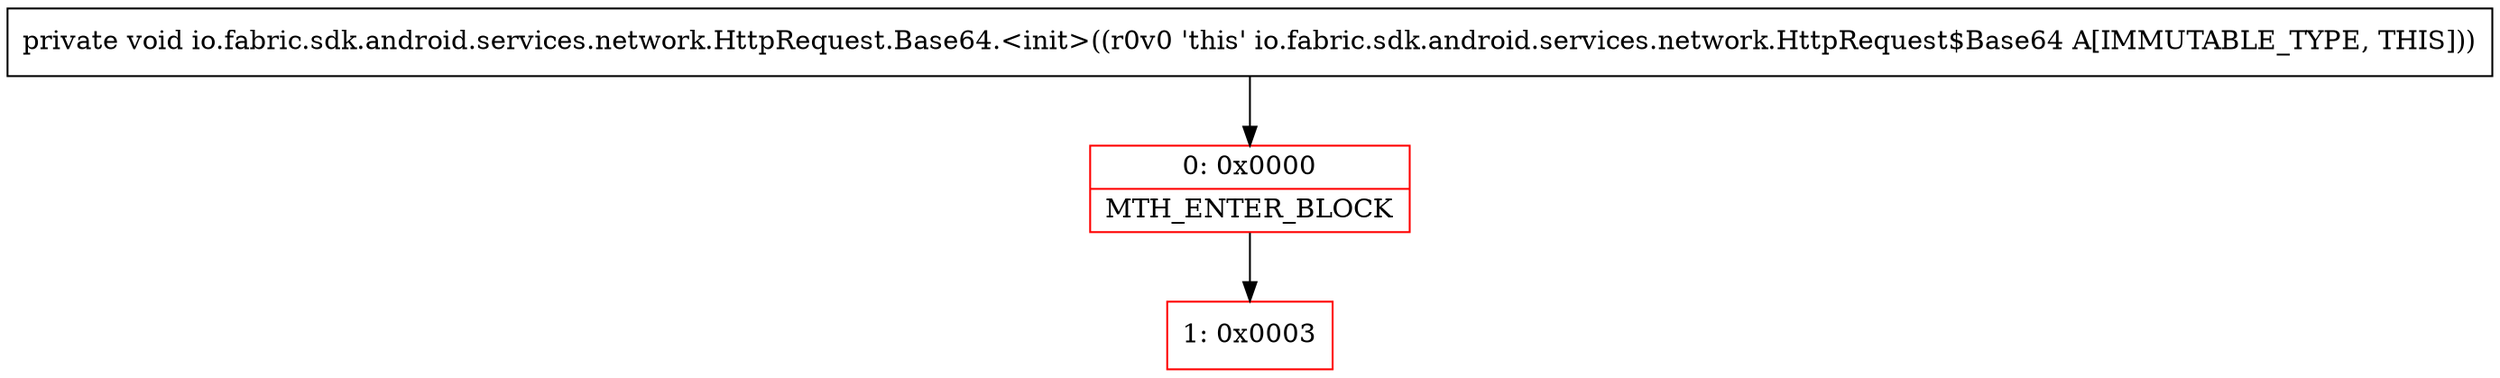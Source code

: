 digraph "CFG forio.fabric.sdk.android.services.network.HttpRequest.Base64.\<init\>()V" {
subgraph cluster_Region_1382229907 {
label = "R(0)";
node [shape=record,color=blue];
}
Node_0 [shape=record,color=red,label="{0\:\ 0x0000|MTH_ENTER_BLOCK\l}"];
Node_1 [shape=record,color=red,label="{1\:\ 0x0003}"];
MethodNode[shape=record,label="{private void io.fabric.sdk.android.services.network.HttpRequest.Base64.\<init\>((r0v0 'this' io.fabric.sdk.android.services.network.HttpRequest$Base64 A[IMMUTABLE_TYPE, THIS])) }"];
MethodNode -> Node_0;
Node_0 -> Node_1;
}

